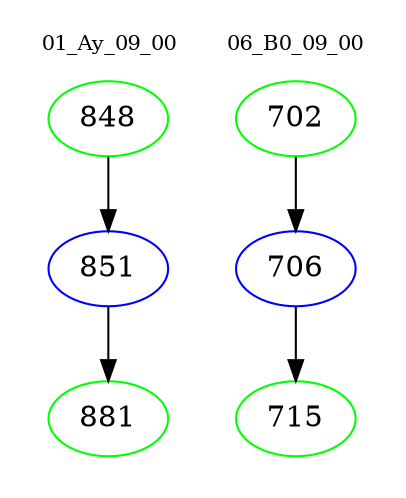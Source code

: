 digraph{
subgraph cluster_0 {
color = white
label = "01_Ay_09_00";
fontsize=10;
T0_848 [label="848", color="green"]
T0_848 -> T0_851 [color="black"]
T0_851 [label="851", color="blue"]
T0_851 -> T0_881 [color="black"]
T0_881 [label="881", color="green"]
}
subgraph cluster_1 {
color = white
label = "06_B0_09_00";
fontsize=10;
T1_702 [label="702", color="green"]
T1_702 -> T1_706 [color="black"]
T1_706 [label="706", color="blue"]
T1_706 -> T1_715 [color="black"]
T1_715 [label="715", color="green"]
}
}

